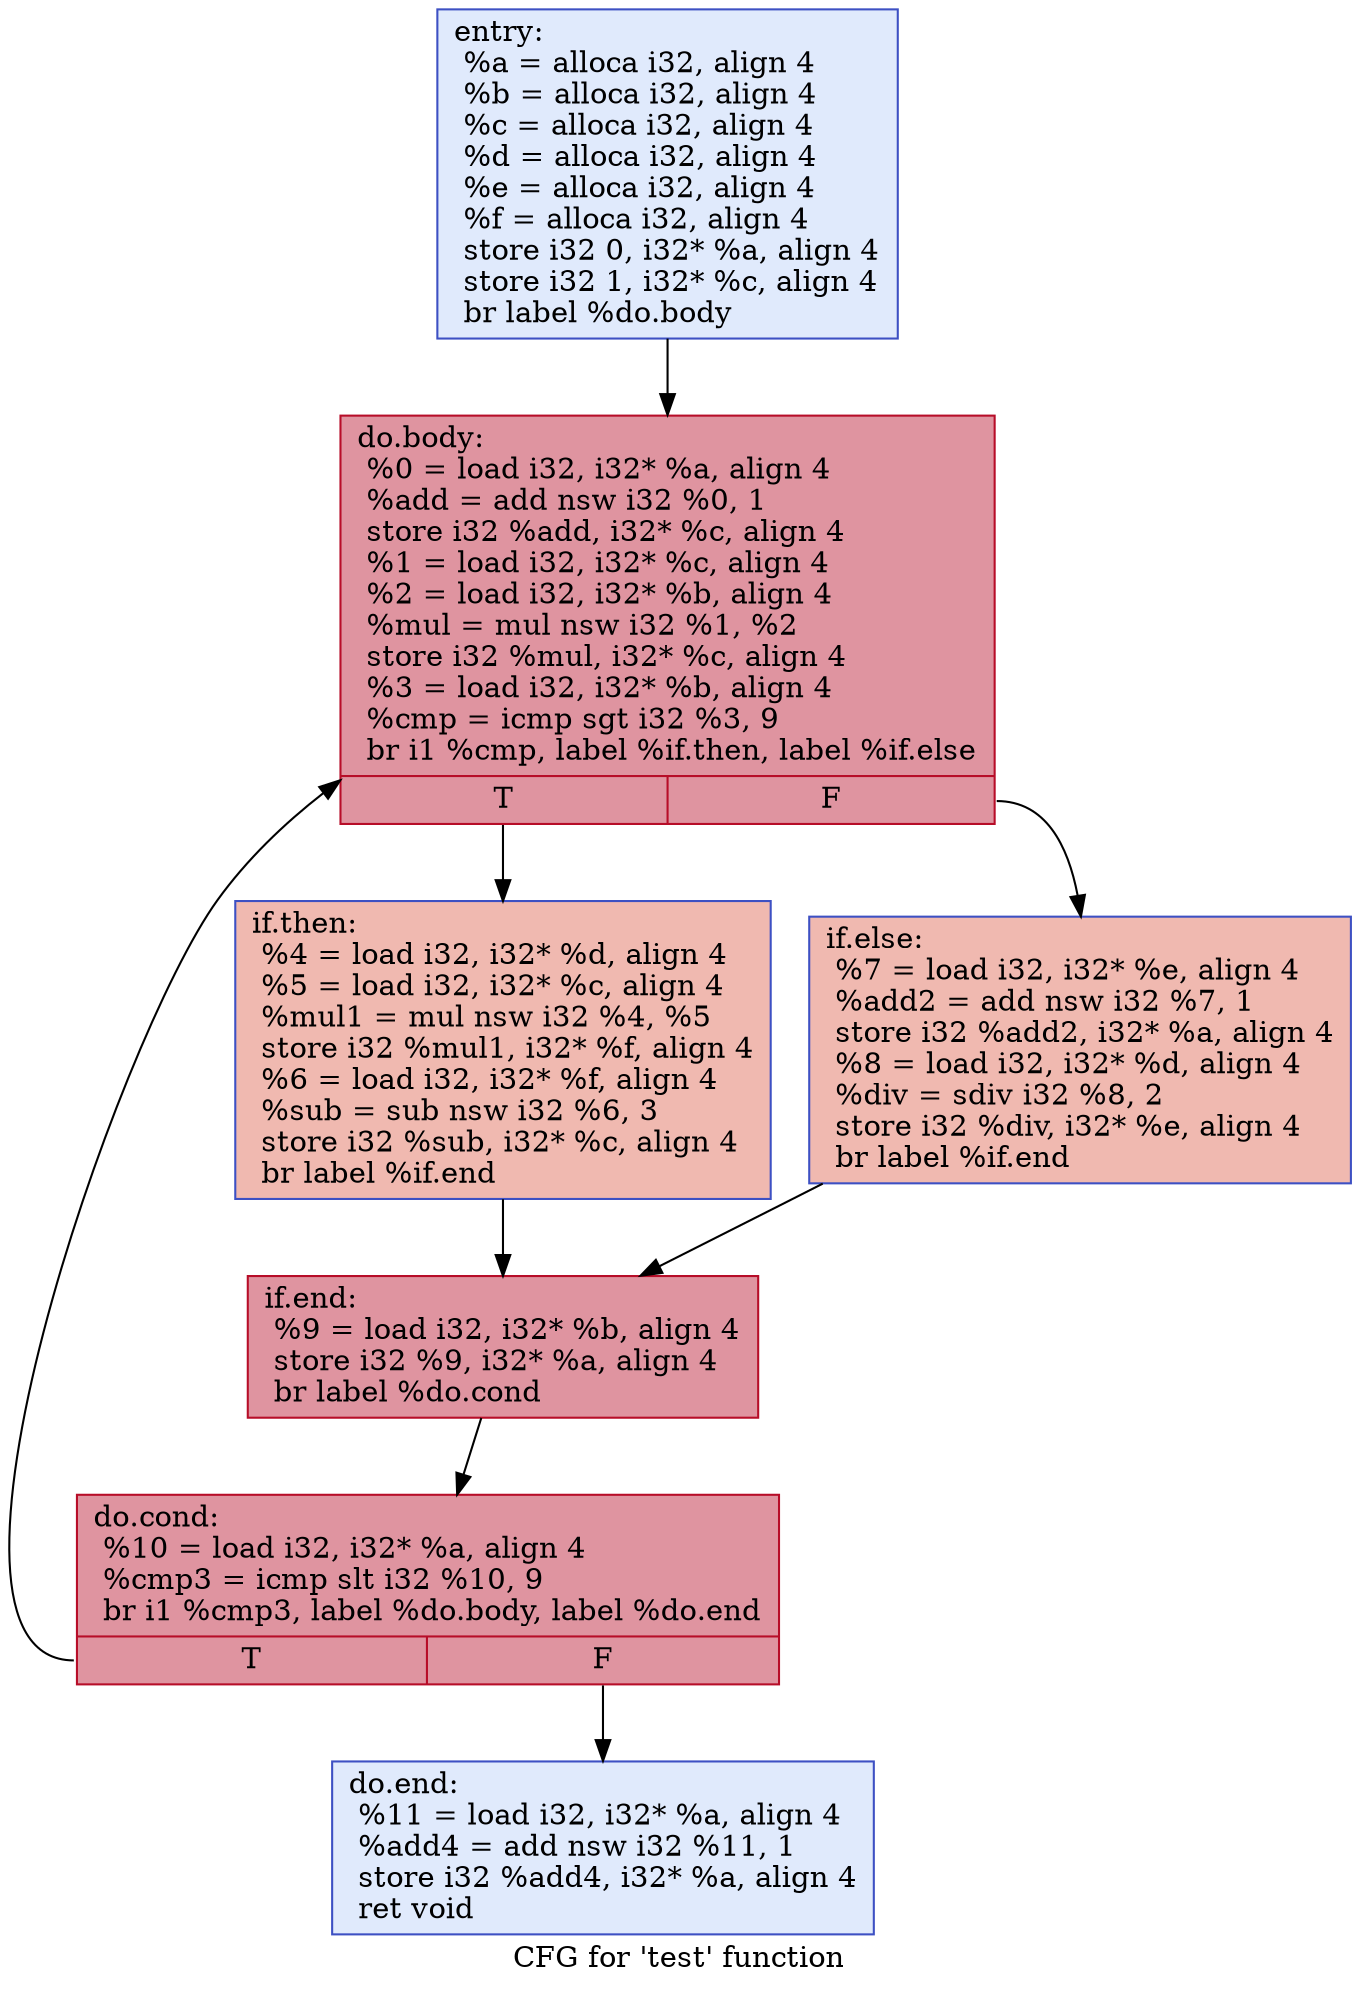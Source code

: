 digraph "CFG for 'test' function" {
	label="CFG for 'test' function";

	Node0x1d819c0 [shape=record,color="#3d50c3ff", style=filled, fillcolor="#b9d0f970",label="{entry:\l  %a = alloca i32, align 4\l  %b = alloca i32, align 4\l  %c = alloca i32, align 4\l  %d = alloca i32, align 4\l  %e = alloca i32, align 4\l  %f = alloca i32, align 4\l  store i32 0, i32* %a, align 4\l  store i32 1, i32* %c, align 4\l  br label %do.body\l}"];
	Node0x1d819c0 -> Node0x1d82520;
	Node0x1d82520 [shape=record,color="#b70d28ff", style=filled, fillcolor="#b70d2870",label="{do.body:                                          \l  %0 = load i32, i32* %a, align 4\l  %add = add nsw i32 %0, 1\l  store i32 %add, i32* %c, align 4\l  %1 = load i32, i32* %c, align 4\l  %2 = load i32, i32* %b, align 4\l  %mul = mul nsw i32 %1, %2\l  store i32 %mul, i32* %c, align 4\l  %3 = load i32, i32* %b, align 4\l  %cmp = icmp sgt i32 %3, 9\l  br i1 %cmp, label %if.then, label %if.else\l|{<s0>T|<s1>F}}"];
	Node0x1d82520:s0 -> Node0x1d82910;
	Node0x1d82520:s1 -> Node0x1d82980;
	Node0x1d82910 [shape=record,color="#3d50c3ff", style=filled, fillcolor="#de614d70",label="{if.then:                                          \l  %4 = load i32, i32* %d, align 4\l  %5 = load i32, i32* %c, align 4\l  %mul1 = mul nsw i32 %4, %5\l  store i32 %mul1, i32* %f, align 4\l  %6 = load i32, i32* %f, align 4\l  %sub = sub nsw i32 %6, 3\l  store i32 %sub, i32* %c, align 4\l  br label %if.end\l}"];
	Node0x1d82910 -> Node0x1d830c0;
	Node0x1d82980 [shape=record,color="#3d50c3ff", style=filled, fillcolor="#de614d70",label="{if.else:                                          \l  %7 = load i32, i32* %e, align 4\l  %add2 = add nsw i32 %7, 1\l  store i32 %add2, i32* %a, align 4\l  %8 = load i32, i32* %d, align 4\l  %div = sdiv i32 %8, 2\l  store i32 %div, i32* %e, align 4\l  br label %if.end\l}"];
	Node0x1d82980 -> Node0x1d830c0;
	Node0x1d830c0 [shape=record,color="#b70d28ff", style=filled, fillcolor="#b70d2870",label="{if.end:                                           \l  %9 = load i32, i32* %b, align 4\l  store i32 %9, i32* %a, align 4\l  br label %do.cond\l}"];
	Node0x1d830c0 -> Node0x1d82d10;
	Node0x1d82d10 [shape=record,color="#b70d28ff", style=filled, fillcolor="#b70d2870",label="{do.cond:                                          \l  %10 = load i32, i32* %a, align 4\l  %cmp3 = icmp slt i32 %10, 9\l  br i1 %cmp3, label %do.body, label %do.end\l|{<s0>T|<s1>F}}"];
	Node0x1d82d10:s0 -> Node0x1d82520;
	Node0x1d82d10:s1 -> Node0x1d838e0;
	Node0x1d838e0 [shape=record,color="#3d50c3ff", style=filled, fillcolor="#b9d0f970",label="{do.end:                                           \l  %11 = load i32, i32* %a, align 4\l  %add4 = add nsw i32 %11, 1\l  store i32 %add4, i32* %a, align 4\l  ret void\l}"];
}
